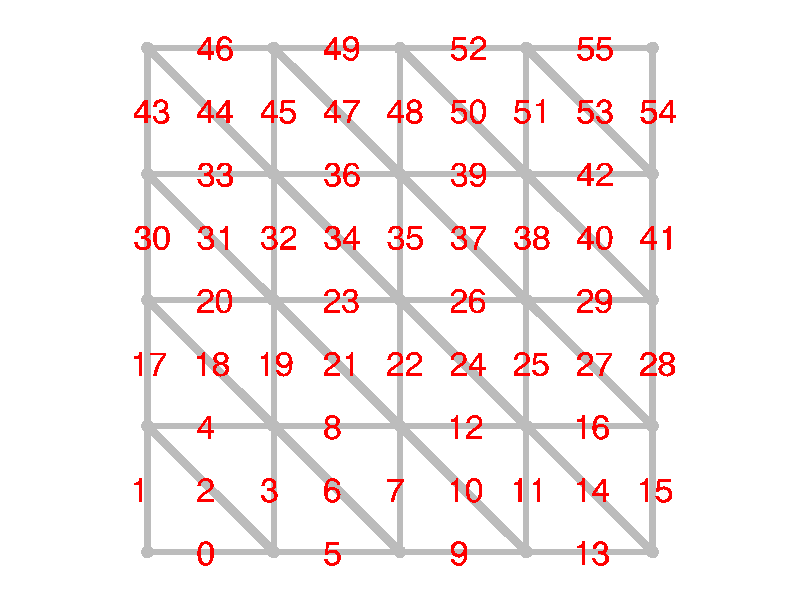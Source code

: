#include "colors.inc"
background { rgb <1, 1, 1> }
camera {location <0, 0, 10>up <0,1,0> right <-1.33,0,0> angle 18look_at <0, 0, 0> sky <0, 1, 0> }
sphere { <-1, -1, 0>, 0.025 texture {  pigment { rgb <0.5, 0.5, 0.5> } } }
sphere { <-0.5, -1, 0>, 0.025 texture {  pigment { rgb <0.5, 0.5, 0.5> } } }
sphere { <0, -1, 0>, 0.025 texture {  pigment { rgb <0.5, 0.5, 0.5> } } }
sphere { <0.5, -1, 0>, 0.025 texture {  pigment { rgb <0.5, 0.5, 0.5> } } }
sphere { <1, -1, 0>, 0.025 texture {  pigment { rgb <0.5, 0.5, 0.5> } } }
sphere { <-1, -0.5, 0>, 0.025 texture {  pigment { rgb <0.5, 0.5, 0.5> } } }
sphere { <-0.5, -0.5, 0>, 0.025 texture {  pigment { rgb <0.5, 0.5, 0.5> } } }
sphere { <0, -0.5, 0>, 0.025 texture {  pigment { rgb <0.5, 0.5, 0.5> } } }
sphere { <0.5, -0.5, 0>, 0.025 texture {  pigment { rgb <0.5, 0.5, 0.5> } } }
sphere { <1, -0.5, 0>, 0.025 texture {  pigment { rgb <0.5, 0.5, 0.5> } } }
sphere { <-1, 0, 0>, 0.025 texture {  pigment { rgb <0.5, 0.5, 0.5> } } }
sphere { <-0.5, 0, 0>, 0.025 texture {  pigment { rgb <0.5, 0.5, 0.5> } } }
sphere { <0, 0, 0>, 0.025 texture {  pigment { rgb <0.5, 0.5, 0.5> } } }
sphere { <0.5, 0, 0>, 0.025 texture {  pigment { rgb <0.5, 0.5, 0.5> } } }
sphere { <1, 0, 0>, 0.025 texture {  pigment { rgb <0.5, 0.5, 0.5> } } }
sphere { <-1, 0.5, 0>, 0.025 texture {  pigment { rgb <0.5, 0.5, 0.5> } } }
sphere { <-0.5, 0.5, 0>, 0.025 texture {  pigment { rgb <0.5, 0.5, 0.5> } } }
sphere { <0, 0.5, 0>, 0.025 texture {  pigment { rgb <0.5, 0.5, 0.5> } } }
sphere { <0.5, 0.5, 0>, 0.025 texture {  pigment { rgb <0.5, 0.5, 0.5> } } }
sphere { <1, 0.5, 0>, 0.025 texture {  pigment { rgb <0.5, 0.5, 0.5> } } }
sphere { <-1, 1, 0>, 0.025 texture {  pigment { rgb <0.5, 0.5, 0.5> } } }
sphere { <-0.5, 1, 0>, 0.025 texture {  pigment { rgb <0.5, 0.5, 0.5> } } }
sphere { <0, 1, 0>, 0.025 texture {  pigment { rgb <0.5, 0.5, 0.5> } } }
sphere { <0.5, 1, 0>, 0.025 texture {  pigment { rgb <0.5, 0.5, 0.5> } } }
sphere { <1, 1, 0>, 0.025 texture {  pigment { rgb <0.5, 0.5, 0.5> } } }
cylinder { <-1, -1, 0>, <-0.5, -1, 0>, 0.0125 texture {  pigment { rgb <0.5, 0.5, 0.5> } } }
cylinder { <-1, -1, 0>, <-1, -0.5, 0>, 0.0125 texture {  pigment { rgb <0.5, 0.5, 0.5> } } }
cylinder { <-0.5, -1, 0>, <-1, -0.5, 0>, 0.0176777 texture {  pigment { rgb <0.5, 0.5, 0.5> } } }
cylinder { <-0.5, -1, 0>, <-0.5, -0.5, 0>, 0.0125 texture {  pigment { rgb <0.5, 0.5, 0.5> } } }
cylinder { <-1, -0.5, 0>, <-0.5, -0.5, 0>, 0.0125 texture {  pigment { rgb <0.5, 0.5, 0.5> } } }
cylinder { <-0.5, -1, 0>, <0, -1, 0>, 0.0125 texture {  pigment { rgb <0.5, 0.5, 0.5> } } }
cylinder { <0, -1, 0>, <-0.5, -0.5, 0>, 0.0176777 texture {  pigment { rgb <0.5, 0.5, 0.5> } } }
cylinder { <0, -1, 0>, <0, -0.5, 0>, 0.0125 texture {  pigment { rgb <0.5, 0.5, 0.5> } } }
cylinder { <-0.5, -0.5, 0>, <0, -0.5, 0>, 0.0125 texture {  pigment { rgb <0.5, 0.5, 0.5> } } }
cylinder { <0, -1, 0>, <0.5, -1, 0>, 0.0125 texture {  pigment { rgb <0.5, 0.5, 0.5> } } }
cylinder { <0.5, -1, 0>, <0, -0.5, 0>, 0.0176777 texture {  pigment { rgb <0.5, 0.5, 0.5> } } }
cylinder { <0.5, -1, 0>, <0.5, -0.5, 0>, 0.0125 texture {  pigment { rgb <0.5, 0.5, 0.5> } } }
cylinder { <0, -0.5, 0>, <0.5, -0.5, 0>, 0.0125 texture {  pigment { rgb <0.5, 0.5, 0.5> } } }
cylinder { <0.5, -1, 0>, <1, -1, 0>, 0.0125 texture {  pigment { rgb <0.5, 0.5, 0.5> } } }
cylinder { <1, -1, 0>, <0.5, -0.5, 0>, 0.0176777 texture {  pigment { rgb <0.5, 0.5, 0.5> } } }
cylinder { <1, -1, 0>, <1, -0.5, 0>, 0.0125 texture {  pigment { rgb <0.5, 0.5, 0.5> } } }
cylinder { <0.5, -0.5, 0>, <1, -0.5, 0>, 0.0125 texture {  pigment { rgb <0.5, 0.5, 0.5> } } }
cylinder { <-1, -0.5, 0>, <-1, 0, 0>, 0.0125 texture {  pigment { rgb <0.5, 0.5, 0.5> } } }
cylinder { <-0.5, -0.5, 0>, <-1, 0, 0>, 0.0176777 texture {  pigment { rgb <0.5, 0.5, 0.5> } } }
cylinder { <-0.5, -0.5, 0>, <-0.5, 0, 0>, 0.0125 texture {  pigment { rgb <0.5, 0.5, 0.5> } } }
cylinder { <-1, 0, 0>, <-0.5, 0, 0>, 0.0125 texture {  pigment { rgb <0.5, 0.5, 0.5> } } }
cylinder { <0, -0.5, 0>, <-0.5, 0, 0>, 0.0176777 texture {  pigment { rgb <0.5, 0.5, 0.5> } } }
cylinder { <0, -0.5, 0>, <0, 0, 0>, 0.0125 texture {  pigment { rgb <0.5, 0.5, 0.5> } } }
cylinder { <-0.5, 0, 0>, <0, 0, 0>, 0.0125 texture {  pigment { rgb <0.5, 0.5, 0.5> } } }
cylinder { <0.5, -0.5, 0>, <0, 0, 0>, 0.0176777 texture {  pigment { rgb <0.5, 0.5, 0.5> } } }
cylinder { <0.5, -0.5, 0>, <0.5, 0, 0>, 0.0125 texture {  pigment { rgb <0.5, 0.5, 0.5> } } }
cylinder { <0, 0, 0>, <0.5, 0, 0>, 0.0125 texture {  pigment { rgb <0.5, 0.5, 0.5> } } }
cylinder { <1, -0.5, 0>, <0.5, 0, 0>, 0.0176777 texture {  pigment { rgb <0.5, 0.5, 0.5> } } }
cylinder { <1, -0.5, 0>, <1, 0, 0>, 0.0125 texture {  pigment { rgb <0.5, 0.5, 0.5> } } }
cylinder { <0.5, 0, 0>, <1, 0, 0>, 0.0125 texture {  pigment { rgb <0.5, 0.5, 0.5> } } }
cylinder { <-1, 0, 0>, <-1, 0.5, 0>, 0.0125 texture {  pigment { rgb <0.5, 0.5, 0.5> } } }
cylinder { <-0.5, 0, 0>, <-1, 0.5, 0>, 0.0176777 texture {  pigment { rgb <0.5, 0.5, 0.5> } } }
cylinder { <-0.5, 0, 0>, <-0.5, 0.5, 0>, 0.0125 texture {  pigment { rgb <0.5, 0.5, 0.5> } } }
cylinder { <-1, 0.5, 0>, <-0.5, 0.5, 0>, 0.0125 texture {  pigment { rgb <0.5, 0.5, 0.5> } } }
cylinder { <0, 0, 0>, <-0.5, 0.5, 0>, 0.0176777 texture {  pigment { rgb <0.5, 0.5, 0.5> } } }
cylinder { <0, 0, 0>, <0, 0.5, 0>, 0.0125 texture {  pigment { rgb <0.5, 0.5, 0.5> } } }
cylinder { <-0.5, 0.5, 0>, <0, 0.5, 0>, 0.0125 texture {  pigment { rgb <0.5, 0.5, 0.5> } } }
cylinder { <0.5, 0, 0>, <0, 0.5, 0>, 0.0176777 texture {  pigment { rgb <0.5, 0.5, 0.5> } } }
cylinder { <0.5, 0, 0>, <0.5, 0.5, 0>, 0.0125 texture {  pigment { rgb <0.5, 0.5, 0.5> } } }
cylinder { <0, 0.5, 0>, <0.5, 0.5, 0>, 0.0125 texture {  pigment { rgb <0.5, 0.5, 0.5> } } }
cylinder { <1, 0, 0>, <0.5, 0.5, 0>, 0.0176777 texture {  pigment { rgb <0.5, 0.5, 0.5> } } }
cylinder { <1, 0, 0>, <1, 0.5, 0>, 0.0125 texture {  pigment { rgb <0.5, 0.5, 0.5> } } }
cylinder { <0.5, 0.5, 0>, <1, 0.5, 0>, 0.0125 texture {  pigment { rgb <0.5, 0.5, 0.5> } } }
cylinder { <-1, 0.5, 0>, <-1, 1, 0>, 0.0125 texture {  pigment { rgb <0.5, 0.5, 0.5> } } }
cylinder { <-0.5, 0.5, 0>, <-1, 1, 0>, 0.0176777 texture {  pigment { rgb <0.5, 0.5, 0.5> } } }
cylinder { <-0.5, 0.5, 0>, <-0.5, 1, 0>, 0.0125 texture {  pigment { rgb <0.5, 0.5, 0.5> } } }
cylinder { <-1, 1, 0>, <-0.5, 1, 0>, 0.0125 texture {  pigment { rgb <0.5, 0.5, 0.5> } } }
cylinder { <0, 0.5, 0>, <-0.5, 1, 0>, 0.0176777 texture {  pigment { rgb <0.5, 0.5, 0.5> } } }
cylinder { <0, 0.5, 0>, <0, 1, 0>, 0.0125 texture {  pigment { rgb <0.5, 0.5, 0.5> } } }
cylinder { <-0.5, 1, 0>, <0, 1, 0>, 0.0125 texture {  pigment { rgb <0.5, 0.5, 0.5> } } }
cylinder { <0.5, 0.5, 0>, <0, 1, 0>, 0.0176777 texture {  pigment { rgb <0.5, 0.5, 0.5> } } }
cylinder { <0.5, 0.5, 0>, <0.5, 1, 0>, 0.0125 texture {  pigment { rgb <0.5, 0.5, 0.5> } } }
cylinder { <0, 1, 0>, <0.5, 1, 0>, 0.0125 texture {  pigment { rgb <0.5, 0.5, 0.5> } } }
cylinder { <1, 0.5, 0>, <0.5, 1, 0>, 0.0176777 texture {  pigment { rgb <0.5, 0.5, 0.5> } } }
cylinder { <1, 0.5, 0>, <1, 1, 0>, 0.0125 texture {  pigment { rgb <0.5, 0.5, 0.5> } } }
cylinder { <0.5, 1, 0>, <1, 1, 0>, 0.0125 texture {  pigment { rgb <0.5, 0.5, 0.5> } } }
text {  ttf "cyrvetic.ttf" "0" 0.1, 0 
  pigment { rgb <1, 0, 0>  }
  scale 0.133333 
  translate -0.8*x + -1.05*y + -0.03*z 
  matrix < 1,  0,  0, 
 0,  1,  0, 
 0,  0,  -1, 
 0,  0,  0> 
 }

text {  ttf "cyrvetic.ttf" "1" 0.1, 0 
  pigment { rgb <1, 0, 0>  }
  scale 0.133333 
  translate -1.05*x + -0.8*y + -0.03*z 
  matrix < 1,  0,  0, 
 0,  1,  0, 
 0,  0,  -1, 
 0,  0,  0> 
 }

text {  ttf "cyrvetic.ttf" "2" 0.1, 0 
  pigment { rgb <1, 0, 0>  }
  scale 0.133333 
  translate -0.8*x + -0.8*y + -0.03*z 
  matrix < 1,  0,  0, 
 0,  1,  0, 
 0,  0,  -1, 
 0,  0,  0> 
 }

text {  ttf "cyrvetic.ttf" "3" 0.1, 0 
  pigment { rgb <1, 0, 0>  }
  scale 0.133333 
  translate -0.55*x + -0.8*y + -0.03*z 
  matrix < 1,  0,  0, 
 0,  1,  0, 
 0,  0,  -1, 
 0,  0,  0> 
 }

text {  ttf "cyrvetic.ttf" "4" 0.1, 0 
  pigment { rgb <1, 0, 0>  }
  scale 0.133333 
  translate -0.8*x + -0.55*y + -0.03*z 
  matrix < 1,  0,  0, 
 0,  1,  0, 
 0,  0,  -1, 
 0,  0,  0> 
 }

text {  ttf "cyrvetic.ttf" "5" 0.1, 0 
  pigment { rgb <1, 0, 0>  }
  scale 0.133333 
  translate -0.3*x + -1.05*y + -0.03*z 
  matrix < 1,  0,  0, 
 0,  1,  0, 
 0,  0,  -1, 
 0,  0,  0> 
 }

text {  ttf "cyrvetic.ttf" "6" 0.1, 0 
  pigment { rgb <1, 0, 0>  }
  scale 0.133333 
  translate -0.3*x + -0.8*y + -0.03*z 
  matrix < 1,  0,  0, 
 0,  1,  0, 
 0,  0,  -1, 
 0,  0,  0> 
 }

text {  ttf "cyrvetic.ttf" "7" 0.1, 0 
  pigment { rgb <1, 0, 0>  }
  scale 0.133333 
  translate -0.05*x + -0.8*y + -0.03*z 
  matrix < 1,  0,  0, 
 0,  1,  0, 
 0,  0,  -1, 
 0,  0,  0> 
 }

text {  ttf "cyrvetic.ttf" "8" 0.1, 0 
  pigment { rgb <1, 0, 0>  }
  scale 0.133333 
  translate -0.3*x + -0.55*y + -0.03*z 
  matrix < 1,  0,  0, 
 0,  1,  0, 
 0,  0,  -1, 
 0,  0,  0> 
 }

text {  ttf "cyrvetic.ttf" "9" 0.1, 0 
  pigment { rgb <1, 0, 0>  }
  scale 0.133333 
  translate 0.2*x + -1.05*y + -0.03*z 
  matrix < 1,  0,  0, 
 0,  1,  0, 
 0,  0,  -1, 
 0,  0,  0> 
 }

text {  ttf "cyrvetic.ttf" "10" 0.1, 0 
  pigment { rgb <1, 0, 0>  }
  scale 0.133333 
  translate 0.2*x + -0.8*y + -0.03*z 
  matrix < 1,  0,  0, 
 0,  1,  0, 
 0,  0,  -1, 
 0,  0,  0> 
 }

text {  ttf "cyrvetic.ttf" "11" 0.1, 0 
  pigment { rgb <1, 0, 0>  }
  scale 0.133333 
  translate 0.45*x + -0.8*y + -0.03*z 
  matrix < 1,  0,  0, 
 0,  1,  0, 
 0,  0,  -1, 
 0,  0,  0> 
 }

text {  ttf "cyrvetic.ttf" "12" 0.1, 0 
  pigment { rgb <1, 0, 0>  }
  scale 0.133333 
  translate 0.2*x + -0.55*y + -0.03*z 
  matrix < 1,  0,  0, 
 0,  1,  0, 
 0,  0,  -1, 
 0,  0,  0> 
 }

text {  ttf "cyrvetic.ttf" "13" 0.1, 0 
  pigment { rgb <1, 0, 0>  }
  scale 0.133333 
  translate 0.7*x + -1.05*y + -0.03*z 
  matrix < 1,  0,  0, 
 0,  1,  0, 
 0,  0,  -1, 
 0,  0,  0> 
 }

text {  ttf "cyrvetic.ttf" "14" 0.1, 0 
  pigment { rgb <1, 0, 0>  }
  scale 0.133333 
  translate 0.7*x + -0.8*y + -0.03*z 
  matrix < 1,  0,  0, 
 0,  1,  0, 
 0,  0,  -1, 
 0,  0,  0> 
 }

text {  ttf "cyrvetic.ttf" "15" 0.1, 0 
  pigment { rgb <1, 0, 0>  }
  scale 0.133333 
  translate 0.95*x + -0.8*y + -0.03*z 
  matrix < 1,  0,  0, 
 0,  1,  0, 
 0,  0,  -1, 
 0,  0,  0> 
 }

text {  ttf "cyrvetic.ttf" "16" 0.1, 0 
  pigment { rgb <1, 0, 0>  }
  scale 0.133333 
  translate 0.7*x + -0.55*y + -0.03*z 
  matrix < 1,  0,  0, 
 0,  1,  0, 
 0,  0,  -1, 
 0,  0,  0> 
 }

text {  ttf "cyrvetic.ttf" "17" 0.1, 0 
  pigment { rgb <1, 0, 0>  }
  scale 0.133333 
  translate -1.05*x + -0.3*y + -0.03*z 
  matrix < 1,  0,  0, 
 0,  1,  0, 
 0,  0,  -1, 
 0,  0,  0> 
 }

text {  ttf "cyrvetic.ttf" "18" 0.1, 0 
  pigment { rgb <1, 0, 0>  }
  scale 0.133333 
  translate -0.8*x + -0.3*y + -0.03*z 
  matrix < 1,  0,  0, 
 0,  1,  0, 
 0,  0,  -1, 
 0,  0,  0> 
 }

text {  ttf "cyrvetic.ttf" "19" 0.1, 0 
  pigment { rgb <1, 0, 0>  }
  scale 0.133333 
  translate -0.55*x + -0.3*y + -0.03*z 
  matrix < 1,  0,  0, 
 0,  1,  0, 
 0,  0,  -1, 
 0,  0,  0> 
 }

text {  ttf "cyrvetic.ttf" "20" 0.1, 0 
  pigment { rgb <1, 0, 0>  }
  scale 0.133333 
  translate -0.8*x + -0.05*y + -0.03*z 
  matrix < 1,  0,  0, 
 0,  1,  0, 
 0,  0,  -1, 
 0,  0,  0> 
 }

text {  ttf "cyrvetic.ttf" "21" 0.1, 0 
  pigment { rgb <1, 0, 0>  }
  scale 0.133333 
  translate -0.3*x + -0.3*y + -0.03*z 
  matrix < 1,  0,  0, 
 0,  1,  0, 
 0,  0,  -1, 
 0,  0,  0> 
 }

text {  ttf "cyrvetic.ttf" "22" 0.1, 0 
  pigment { rgb <1, 0, 0>  }
  scale 0.133333 
  translate -0.05*x + -0.3*y + -0.03*z 
  matrix < 1,  0,  0, 
 0,  1,  0, 
 0,  0,  -1, 
 0,  0,  0> 
 }

text {  ttf "cyrvetic.ttf" "23" 0.1, 0 
  pigment { rgb <1, 0, 0>  }
  scale 0.133333 
  translate -0.3*x + -0.05*y + -0.03*z 
  matrix < 1,  0,  0, 
 0,  1,  0, 
 0,  0,  -1, 
 0,  0,  0> 
 }

text {  ttf "cyrvetic.ttf" "24" 0.1, 0 
  pigment { rgb <1, 0, 0>  }
  scale 0.133333 
  translate 0.2*x + -0.3*y + -0.03*z 
  matrix < 1,  0,  0, 
 0,  1,  0, 
 0,  0,  -1, 
 0,  0,  0> 
 }

text {  ttf "cyrvetic.ttf" "25" 0.1, 0 
  pigment { rgb <1, 0, 0>  }
  scale 0.133333 
  translate 0.45*x + -0.3*y + -0.03*z 
  matrix < 1,  0,  0, 
 0,  1,  0, 
 0,  0,  -1, 
 0,  0,  0> 
 }

text {  ttf "cyrvetic.ttf" "26" 0.1, 0 
  pigment { rgb <1, 0, 0>  }
  scale 0.133333 
  translate 0.2*x + -0.05*y + -0.03*z 
  matrix < 1,  0,  0, 
 0,  1,  0, 
 0,  0,  -1, 
 0,  0,  0> 
 }

text {  ttf "cyrvetic.ttf" "27" 0.1, 0 
  pigment { rgb <1, 0, 0>  }
  scale 0.133333 
  translate 0.7*x + -0.3*y + -0.03*z 
  matrix < 1,  0,  0, 
 0,  1,  0, 
 0,  0,  -1, 
 0,  0,  0> 
 }

text {  ttf "cyrvetic.ttf" "28" 0.1, 0 
  pigment { rgb <1, 0, 0>  }
  scale 0.133333 
  translate 0.95*x + -0.3*y + -0.03*z 
  matrix < 1,  0,  0, 
 0,  1,  0, 
 0,  0,  -1, 
 0,  0,  0> 
 }

text {  ttf "cyrvetic.ttf" "29" 0.1, 0 
  pigment { rgb <1, 0, 0>  }
  scale 0.133333 
  translate 0.7*x + -0.05*y + -0.03*z 
  matrix < 1,  0,  0, 
 0,  1,  0, 
 0,  0,  -1, 
 0,  0,  0> 
 }

text {  ttf "cyrvetic.ttf" "30" 0.1, 0 
  pigment { rgb <1, 0, 0>  }
  scale 0.133333 
  translate -1.05*x + 0.2*y + -0.03*z 
  matrix < 1,  0,  0, 
 0,  1,  0, 
 0,  0,  -1, 
 0,  0,  0> 
 }

text {  ttf "cyrvetic.ttf" "31" 0.1, 0 
  pigment { rgb <1, 0, 0>  }
  scale 0.133333 
  translate -0.8*x + 0.2*y + -0.03*z 
  matrix < 1,  0,  0, 
 0,  1,  0, 
 0,  0,  -1, 
 0,  0,  0> 
 }

text {  ttf "cyrvetic.ttf" "32" 0.1, 0 
  pigment { rgb <1, 0, 0>  }
  scale 0.133333 
  translate -0.55*x + 0.2*y + -0.03*z 
  matrix < 1,  0,  0, 
 0,  1,  0, 
 0,  0,  -1, 
 0,  0,  0> 
 }

text {  ttf "cyrvetic.ttf" "33" 0.1, 0 
  pigment { rgb <1, 0, 0>  }
  scale 0.133333 
  translate -0.8*x + 0.45*y + -0.03*z 
  matrix < 1,  0,  0, 
 0,  1,  0, 
 0,  0,  -1, 
 0,  0,  0> 
 }

text {  ttf "cyrvetic.ttf" "34" 0.1, 0 
  pigment { rgb <1, 0, 0>  }
  scale 0.133333 
  translate -0.3*x + 0.2*y + -0.03*z 
  matrix < 1,  0,  0, 
 0,  1,  0, 
 0,  0,  -1, 
 0,  0,  0> 
 }

text {  ttf "cyrvetic.ttf" "35" 0.1, 0 
  pigment { rgb <1, 0, 0>  }
  scale 0.133333 
  translate -0.05*x + 0.2*y + -0.03*z 
  matrix < 1,  0,  0, 
 0,  1,  0, 
 0,  0,  -1, 
 0,  0,  0> 
 }

text {  ttf "cyrvetic.ttf" "36" 0.1, 0 
  pigment { rgb <1, 0, 0>  }
  scale 0.133333 
  translate -0.3*x + 0.45*y + -0.03*z 
  matrix < 1,  0,  0, 
 0,  1,  0, 
 0,  0,  -1, 
 0,  0,  0> 
 }

text {  ttf "cyrvetic.ttf" "37" 0.1, 0 
  pigment { rgb <1, 0, 0>  }
  scale 0.133333 
  translate 0.2*x + 0.2*y + -0.03*z 
  matrix < 1,  0,  0, 
 0,  1,  0, 
 0,  0,  -1, 
 0,  0,  0> 
 }

text {  ttf "cyrvetic.ttf" "38" 0.1, 0 
  pigment { rgb <1, 0, 0>  }
  scale 0.133333 
  translate 0.45*x + 0.2*y + -0.03*z 
  matrix < 1,  0,  0, 
 0,  1,  0, 
 0,  0,  -1, 
 0,  0,  0> 
 }

text {  ttf "cyrvetic.ttf" "39" 0.1, 0 
  pigment { rgb <1, 0, 0>  }
  scale 0.133333 
  translate 0.2*x + 0.45*y + -0.03*z 
  matrix < 1,  0,  0, 
 0,  1,  0, 
 0,  0,  -1, 
 0,  0,  0> 
 }

text {  ttf "cyrvetic.ttf" "40" 0.1, 0 
  pigment { rgb <1, 0, 0>  }
  scale 0.133333 
  translate 0.7*x + 0.2*y + -0.03*z 
  matrix < 1,  0,  0, 
 0,  1,  0, 
 0,  0,  -1, 
 0,  0,  0> 
 }

text {  ttf "cyrvetic.ttf" "41" 0.1, 0 
  pigment { rgb <1, 0, 0>  }
  scale 0.133333 
  translate 0.95*x + 0.2*y + -0.03*z 
  matrix < 1,  0,  0, 
 0,  1,  0, 
 0,  0,  -1, 
 0,  0,  0> 
 }

text {  ttf "cyrvetic.ttf" "42" 0.1, 0 
  pigment { rgb <1, 0, 0>  }
  scale 0.133333 
  translate 0.7*x + 0.45*y + -0.03*z 
  matrix < 1,  0,  0, 
 0,  1,  0, 
 0,  0,  -1, 
 0,  0,  0> 
 }

text {  ttf "cyrvetic.ttf" "43" 0.1, 0 
  pigment { rgb <1, 0, 0>  }
  scale 0.133333 
  translate -1.05*x + 0.7*y + -0.03*z 
  matrix < 1,  0,  0, 
 0,  1,  0, 
 0,  0,  -1, 
 0,  0,  0> 
 }

text {  ttf "cyrvetic.ttf" "44" 0.1, 0 
  pigment { rgb <1, 0, 0>  }
  scale 0.133333 
  translate -0.8*x + 0.7*y + -0.03*z 
  matrix < 1,  0,  0, 
 0,  1,  0, 
 0,  0,  -1, 
 0,  0,  0> 
 }

text {  ttf "cyrvetic.ttf" "45" 0.1, 0 
  pigment { rgb <1, 0, 0>  }
  scale 0.133333 
  translate -0.55*x + 0.7*y + -0.03*z 
  matrix < 1,  0,  0, 
 0,  1,  0, 
 0,  0,  -1, 
 0,  0,  0> 
 }

text {  ttf "cyrvetic.ttf" "46" 0.1, 0 
  pigment { rgb <1, 0, 0>  }
  scale 0.133333 
  translate -0.8*x + 0.95*y + -0.03*z 
  matrix < 1,  0,  0, 
 0,  1,  0, 
 0,  0,  -1, 
 0,  0,  0> 
 }

text {  ttf "cyrvetic.ttf" "47" 0.1, 0 
  pigment { rgb <1, 0, 0>  }
  scale 0.133333 
  translate -0.3*x + 0.7*y + -0.03*z 
  matrix < 1,  0,  0, 
 0,  1,  0, 
 0,  0,  -1, 
 0,  0,  0> 
 }

text {  ttf "cyrvetic.ttf" "48" 0.1, 0 
  pigment { rgb <1, 0, 0>  }
  scale 0.133333 
  translate -0.05*x + 0.7*y + -0.03*z 
  matrix < 1,  0,  0, 
 0,  1,  0, 
 0,  0,  -1, 
 0,  0,  0> 
 }

text {  ttf "cyrvetic.ttf" "49" 0.1, 0 
  pigment { rgb <1, 0, 0>  }
  scale 0.133333 
  translate -0.3*x + 0.95*y + -0.03*z 
  matrix < 1,  0,  0, 
 0,  1,  0, 
 0,  0,  -1, 
 0,  0,  0> 
 }

text {  ttf "cyrvetic.ttf" "50" 0.1, 0 
  pigment { rgb <1, 0, 0>  }
  scale 0.133333 
  translate 0.2*x + 0.7*y + -0.03*z 
  matrix < 1,  0,  0, 
 0,  1,  0, 
 0,  0,  -1, 
 0,  0,  0> 
 }

text {  ttf "cyrvetic.ttf" "51" 0.1, 0 
  pigment { rgb <1, 0, 0>  }
  scale 0.133333 
  translate 0.45*x + 0.7*y + -0.03*z 
  matrix < 1,  0,  0, 
 0,  1,  0, 
 0,  0,  -1, 
 0,  0,  0> 
 }

text {  ttf "cyrvetic.ttf" "52" 0.1, 0 
  pigment { rgb <1, 0, 0>  }
  scale 0.133333 
  translate 0.2*x + 0.95*y + -0.03*z 
  matrix < 1,  0,  0, 
 0,  1,  0, 
 0,  0,  -1, 
 0,  0,  0> 
 }

text {  ttf "cyrvetic.ttf" "53" 0.1, 0 
  pigment { rgb <1, 0, 0>  }
  scale 0.133333 
  translate 0.7*x + 0.7*y + -0.03*z 
  matrix < 1,  0,  0, 
 0,  1,  0, 
 0,  0,  -1, 
 0,  0,  0> 
 }

text {  ttf "cyrvetic.ttf" "54" 0.1, 0 
  pigment { rgb <1, 0, 0>  }
  scale 0.133333 
  translate 0.95*x + 0.7*y + -0.03*z 
  matrix < 1,  0,  0, 
 0,  1,  0, 
 0,  0,  -1, 
 0,  0,  0> 
 }

text {  ttf "cyrvetic.ttf" "55" 0.1, 0 
  pigment { rgb <1, 0, 0>  }
  scale 0.133333 
  translate 0.7*x + 0.95*y + -0.03*z 
  matrix < 1,  0,  0, 
 0,  1,  0, 
 0,  0,  -1, 
 0,  0,  0> 
 }

light_source {<10, 10, 10> color White}
light_source {<0, 0, 10> color White}
light_source {<-10, -10, 10> color White}
